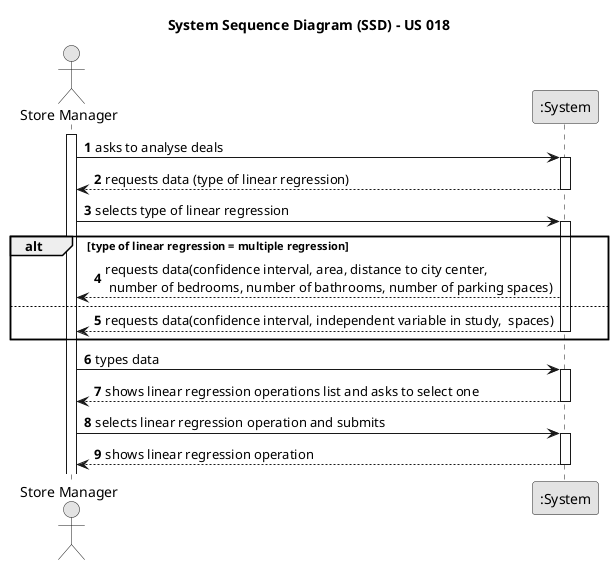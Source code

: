 @startuml
skinparam monochrome true
skinparam packageStyle rectangle
skinparam shadowing false

title System Sequence Diagram (SSD) - US 018

autonumber

actor "Store Manager" as StoreManager
participant ":System" as System

activate StoreManager

    StoreManager -> System : asks to analyse deals
    activate System

    System --> StoreManager : requests data (type of linear regression)
    deactivate System

    StoreManager -> System : selects type of linear regression
        activate System

        alt type of linear regression = multiple regression

        System --> StoreManager: requests data(confidence interval, area, distance to city center,\n number of bedrooms, number of bathrooms, number of parking spaces)


        else

                System --> StoreManager: requests data(confidence interval, independent variable in study,  spaces)
                deactivate System
        end

        StoreManager -> System : types data
        activate System

        System --> StoreManager : shows linear regression operations list and asks to select one
        deactivate System

        StoreManager -> System : selects linear regression operation and submits
        activate System

        System --> StoreManager : shows linear regression operation
        deactivate System



@enduml